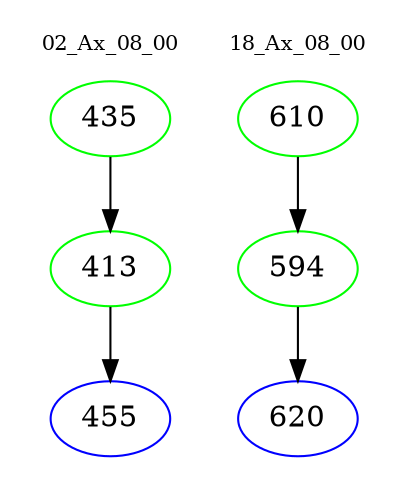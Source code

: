 digraph{
subgraph cluster_0 {
color = white
label = "02_Ax_08_00";
fontsize=10;
T0_435 [label="435", color="green"]
T0_435 -> T0_413 [color="black"]
T0_413 [label="413", color="green"]
T0_413 -> T0_455 [color="black"]
T0_455 [label="455", color="blue"]
}
subgraph cluster_1 {
color = white
label = "18_Ax_08_00";
fontsize=10;
T1_610 [label="610", color="green"]
T1_610 -> T1_594 [color="black"]
T1_594 [label="594", color="green"]
T1_594 -> T1_620 [color="black"]
T1_620 [label="620", color="blue"]
}
}
